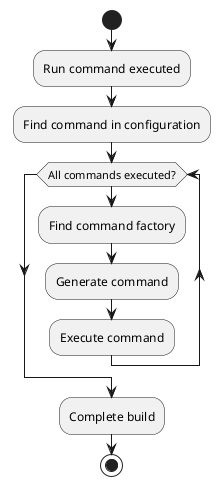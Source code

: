 @startuml
start

:Run command executed;

:Find command in configuration;

while (All commands executed?)
  :Find command factory;
  :Generate command;
  :Execute command;
endwhile

:Complete build;

stop
@enduml
